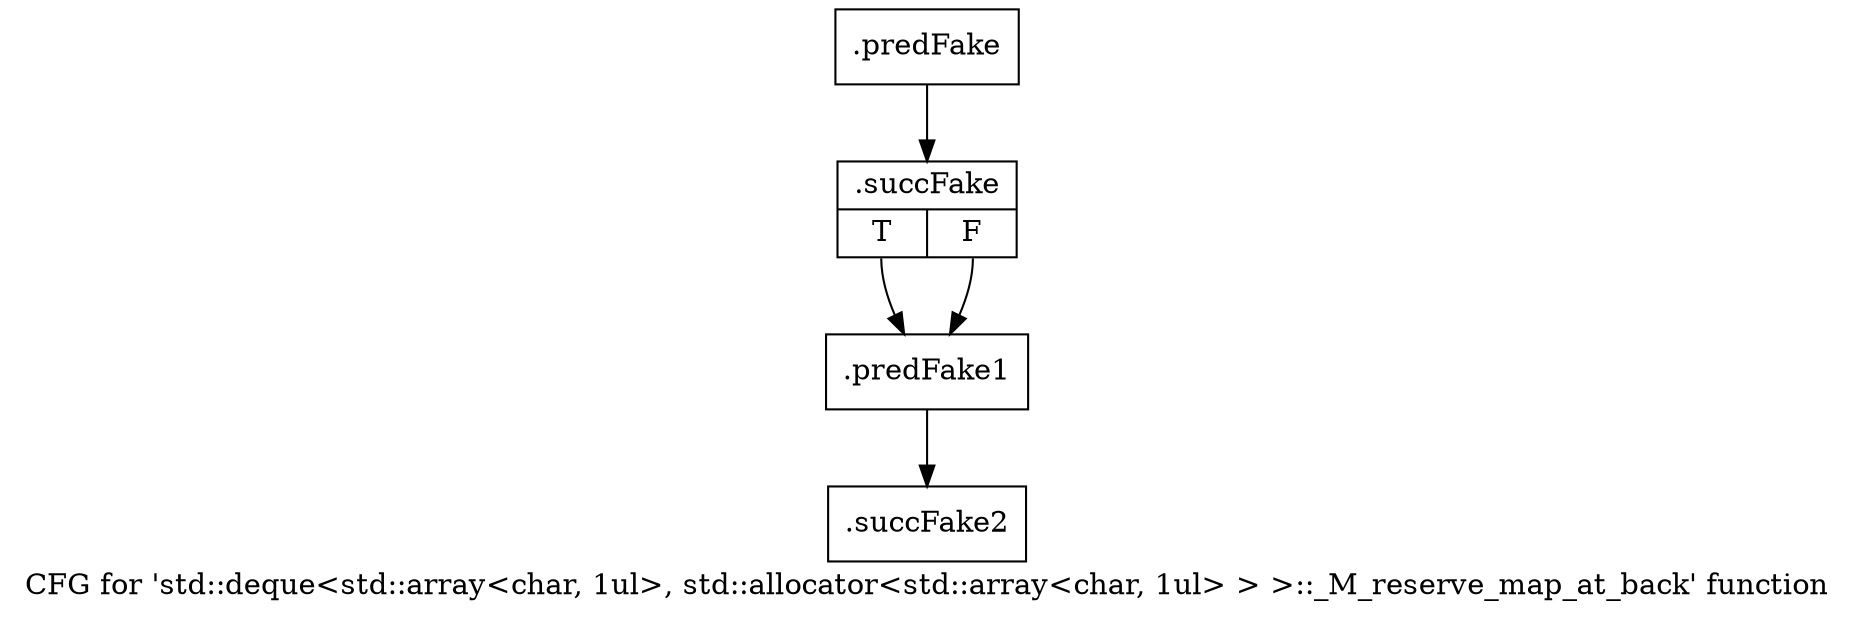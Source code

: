 digraph "CFG for 'std::deque\<std::array\<char, 1ul\>, std::allocator\<std::array\<char, 1ul\> \> \>::_M_reserve_map_at_back' function" {
	label="CFG for 'std::deque\<std::array\<char, 1ul\>, std::allocator\<std::array\<char, 1ul\> \> \>::_M_reserve_map_at_back' function";

	Node0x5272f50 [shape=record,filename="",linenumber="",label="{.predFake}"];
	Node0x5272f50 -> Node0x52c26b0[ callList="" memoryops="" filename="/home/akhilkushe/Xilinx/Vitis_HLS/2021.2/tps/lnx64/gcc-6.2.0/lib/gcc/x86_64-pc-linux-gnu/6.2.0/../../../../include/c++/6.2.0/bits/stl_deque.h" execusionnum="0"];
	Node0x52c26b0 [shape=record,filename="/home/akhilkushe/Xilinx/Vitis_HLS/2021.2/tps/lnx64/gcc-6.2.0/lib/gcc/x86_64-pc-linux-gnu/6.2.0/../../../../include/c++/6.2.0/bits/stl_deque.h",linenumber="2114",label="{.succFake|{<s0>T|<s1>F}}"];
	Node0x52c26b0:s0 -> Node0x52754c0[ callList="" memoryops="" filename="/home/akhilkushe/Xilinx/Vitis_HLS/2021.2/tps/lnx64/gcc-6.2.0/lib/gcc/x86_64-pc-linux-gnu/6.2.0/../../../../include/c++/6.2.0/bits/stl_deque.h" execusionnum="0"];
	Node0x52c26b0:s1 -> Node0x52754c0;
	Node0x52754c0 [shape=record,filename="/home/akhilkushe/Xilinx/Vitis_HLS/2021.2/tps/lnx64/gcc-6.2.0/lib/gcc/x86_64-pc-linux-gnu/6.2.0/../../../../include/c++/6.2.0/bits/stl_deque.h",linenumber="2117",label="{.predFake1}"];
	Node0x52754c0 -> Node0x52c2810[ callList="" memoryops="" filename="/home/akhilkushe/Xilinx/Vitis_HLS/2021.2/tps/lnx64/gcc-6.2.0/lib/gcc/x86_64-pc-linux-gnu/6.2.0/../../../../include/c++/6.2.0/bits/stl_deque.h" execusionnum="0"];
	Node0x52c2810 [shape=record,filename="/home/akhilkushe/Xilinx/Vitis_HLS/2021.2/tps/lnx64/gcc-6.2.0/lib/gcc/x86_64-pc-linux-gnu/6.2.0/../../../../include/c++/6.2.0/bits/stl_deque.h",linenumber="2117",label="{.succFake2}"];
}
